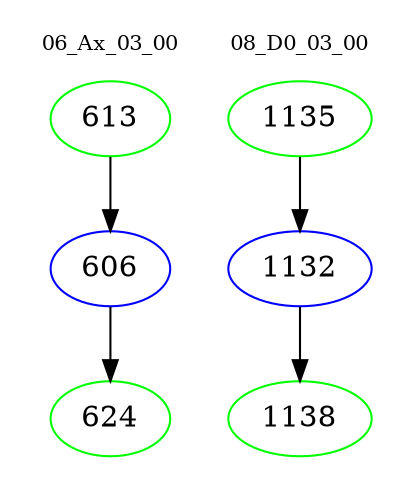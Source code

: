 digraph{
subgraph cluster_0 {
color = white
label = "06_Ax_03_00";
fontsize=10;
T0_613 [label="613", color="green"]
T0_613 -> T0_606 [color="black"]
T0_606 [label="606", color="blue"]
T0_606 -> T0_624 [color="black"]
T0_624 [label="624", color="green"]
}
subgraph cluster_1 {
color = white
label = "08_D0_03_00";
fontsize=10;
T1_1135 [label="1135", color="green"]
T1_1135 -> T1_1132 [color="black"]
T1_1132 [label="1132", color="blue"]
T1_1132 -> T1_1138 [color="black"]
T1_1138 [label="1138", color="green"]
}
}
